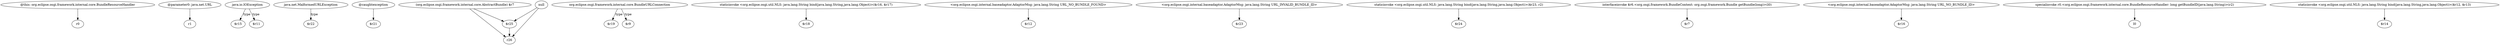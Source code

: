 digraph g {
0[label="@this: org.eclipse.osgi.framework.internal.core.BundleResourceHandler"]
1[label="r0"]
0->1[label=""]
2[label="@parameter0: java.net.URL"]
3[label="r1"]
2->3[label=""]
4[label="java.io.IOException"]
5[label="$r15"]
4->5[label="type"]
6[label="java.net.MalformedURLException"]
7[label="$r22"]
6->7[label="type"]
8[label="@caughtexception"]
9[label="$r21"]
8->9[label=""]
10[label="(org.eclipse.osgi.framework.internal.core.AbstractBundle) $r7"]
11[label="$r25"]
10->11[label=""]
12[label="$r11"]
4->12[label="type"]
13[label="org.eclipse.osgi.framework.internal.core.BundleURLConnection"]
14[label="$r19"]
13->14[label="type"]
15[label="staticinvoke <org.eclipse.osgi.util.NLS: java.lang.String bind(java.lang.String,java.lang.Object)>($r16, $r17)"]
16[label="$r18"]
15->16[label=""]
17[label="<org.eclipse.osgi.internal.baseadaptor.AdaptorMsg: java.lang.String URL_NO_BUNDLE_FOUND>"]
18[label="$r12"]
17->18[label=""]
19[label="<org.eclipse.osgi.internal.baseadaptor.AdaptorMsg: java.lang.String URL_INVALID_BUNDLE_ID>"]
20[label="$r23"]
19->20[label=""]
21[label="null"]
22[label="r26"]
21->22[label=""]
23[label="$r9"]
13->23[label="type"]
24[label="staticinvoke <org.eclipse.osgi.util.NLS: java.lang.String bind(java.lang.String,java.lang.Object)>($r23, r2)"]
25[label="$r24"]
24->25[label=""]
26[label="interfaceinvoke $r6.<org.osgi.framework.BundleContext: org.osgi.framework.Bundle getBundle(long)>(l0)"]
27[label="$r7"]
26->27[label=""]
28[label="<org.eclipse.osgi.internal.baseadaptor.AdaptorMsg: java.lang.String URL_NO_BUNDLE_ID>"]
29[label="$r16"]
28->29[label=""]
30[label="specialinvoke r0.<org.eclipse.osgi.framework.internal.core.BundleResourceHandler: long getBundleID(java.lang.String)>(r2)"]
31[label="l0"]
30->31[label=""]
21->11[label=""]
32[label="staticinvoke <org.eclipse.osgi.util.NLS: java.lang.String bind(java.lang.String,java.lang.Object)>($r12, $r13)"]
33[label="$r14"]
32->33[label=""]
11->22[label=""]
10->22[label=""]
}